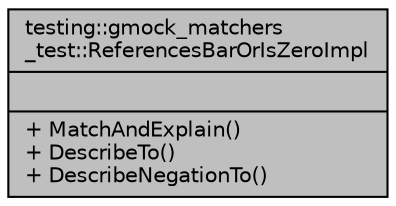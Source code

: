 digraph "testing::gmock_matchers_test::ReferencesBarOrIsZeroImpl"
{
  edge [fontname="Helvetica",fontsize="10",labelfontname="Helvetica",labelfontsize="10"];
  node [fontname="Helvetica",fontsize="10",shape=record];
  Node1 [label="{testing::gmock_matchers\l_test::ReferencesBarOrIsZeroImpl\n||+ MatchAndExplain()\l+ DescribeTo()\l+ DescribeNegationTo()\l}",height=0.2,width=0.4,color="black", fillcolor="grey75", style="filled", fontcolor="black"];
}
